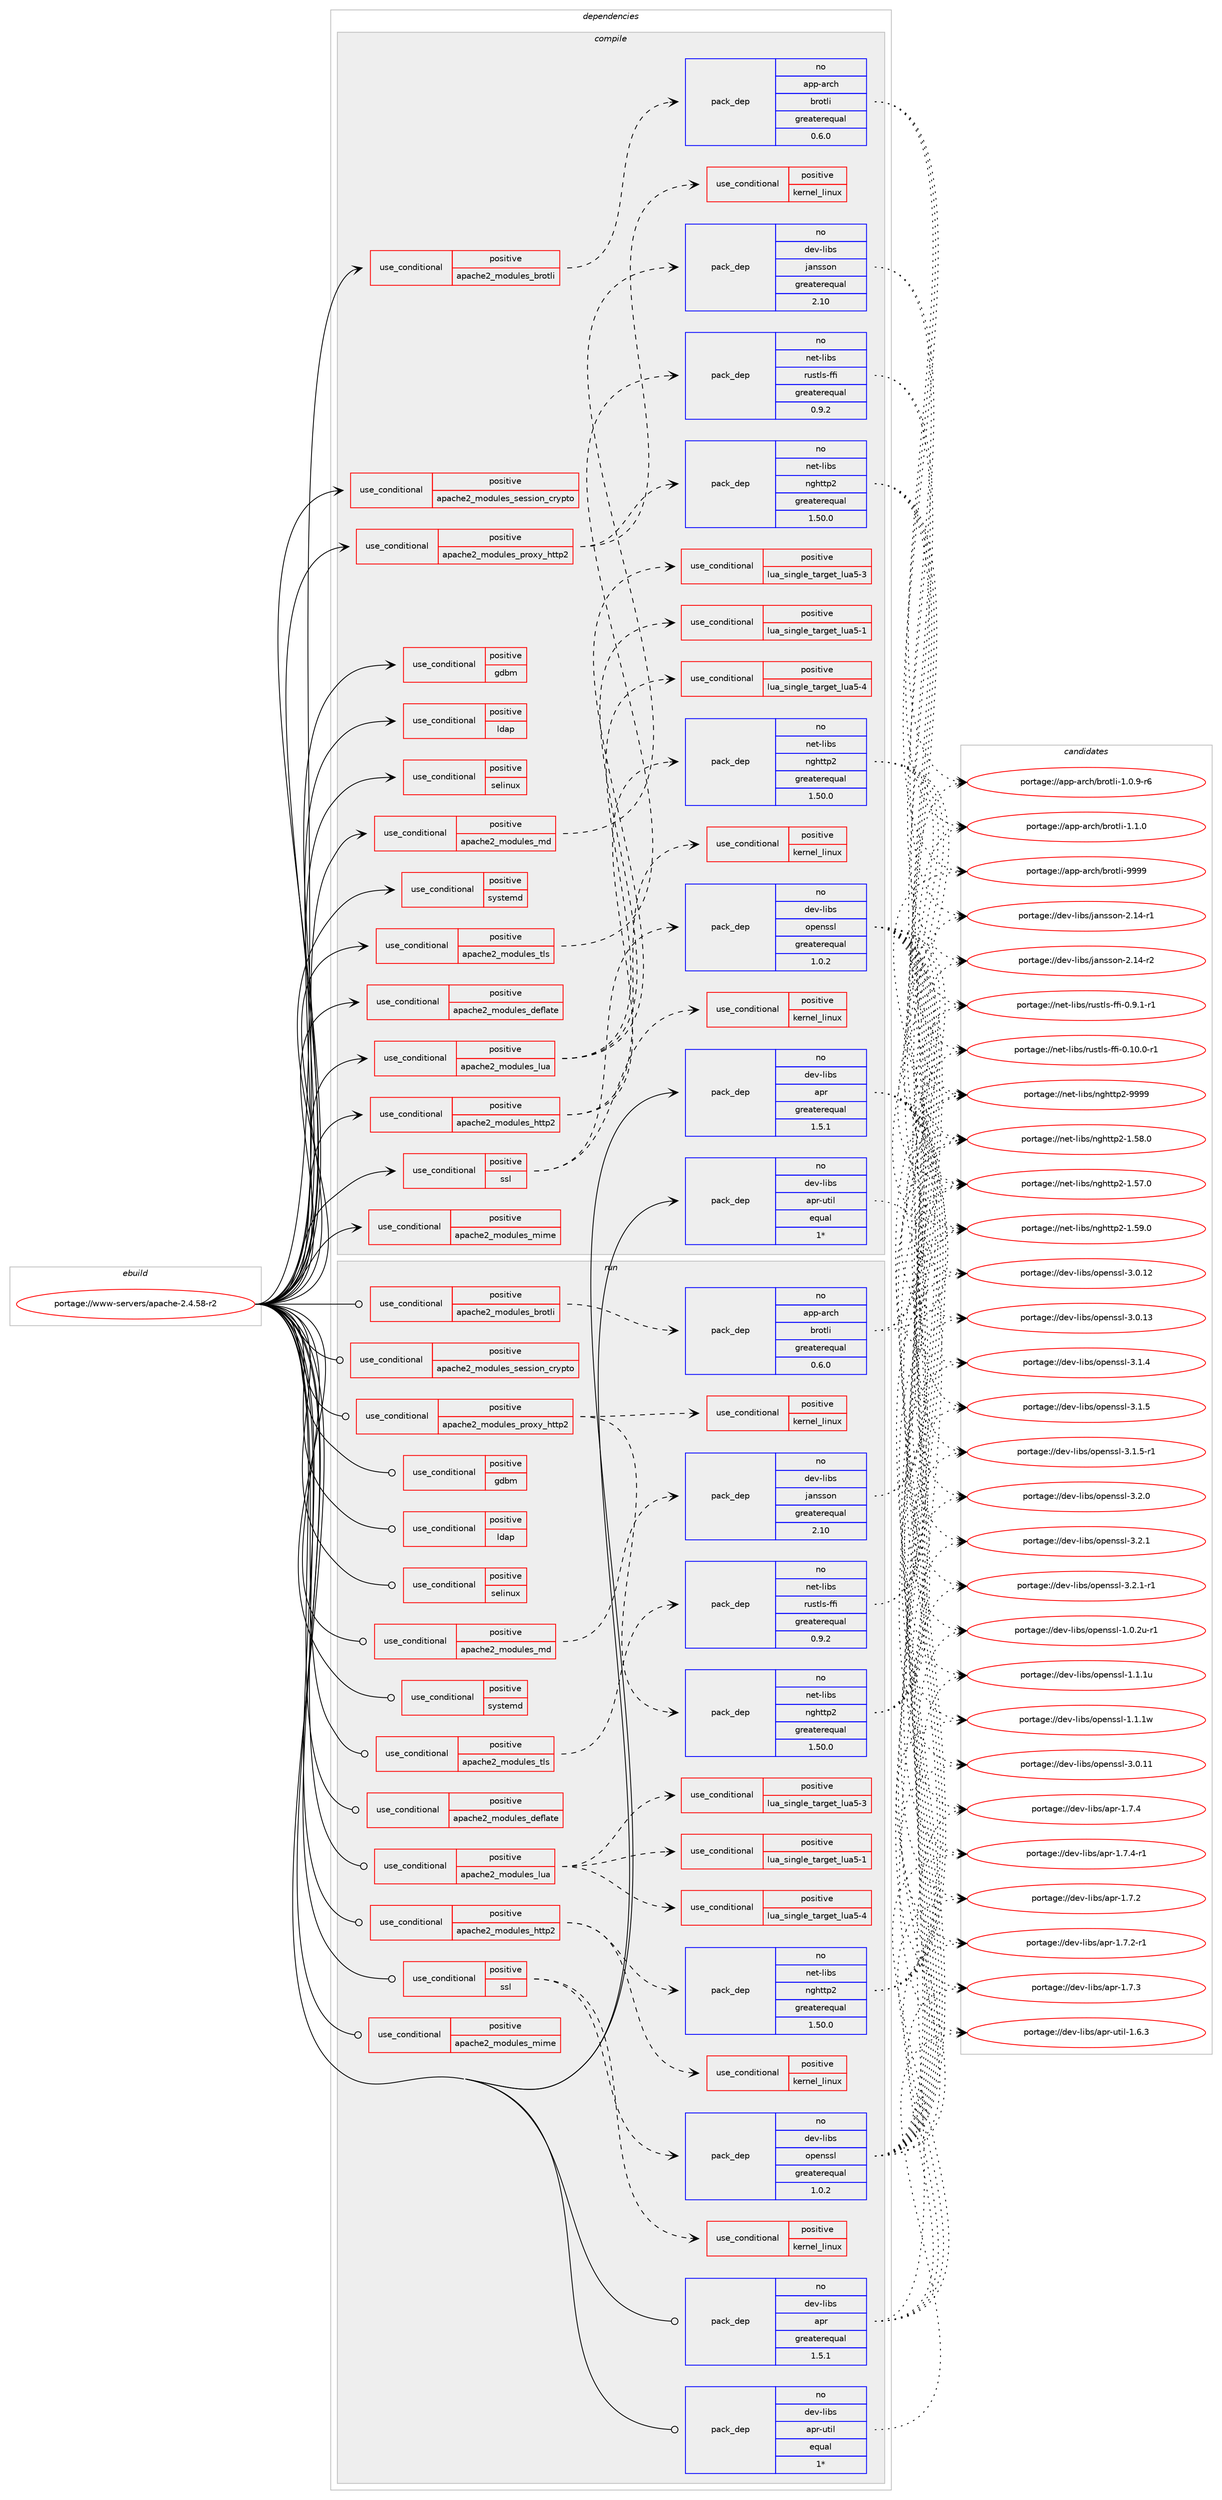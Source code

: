 digraph prolog {

# *************
# Graph options
# *************

newrank=true;
concentrate=true;
compound=true;
graph [rankdir=LR,fontname=Helvetica,fontsize=10,ranksep=1.5];#, ranksep=2.5, nodesep=0.2];
edge  [arrowhead=vee];
node  [fontname=Helvetica,fontsize=10];

# **********
# The ebuild
# **********

subgraph cluster_leftcol {
color=gray;
rank=same;
label=<<i>ebuild</i>>;
id [label="portage://www-servers/apache-2.4.58-r2", color=red, width=4, href="../www-servers/apache-2.4.58-r2.svg"];
}

# ****************
# The dependencies
# ****************

subgraph cluster_midcol {
color=gray;
label=<<i>dependencies</i>>;
subgraph cluster_compile {
fillcolor="#eeeeee";
style=filled;
label=<<i>compile</i>>;
subgraph cond15887 {
dependency23903 [label=<<TABLE BORDER="0" CELLBORDER="1" CELLSPACING="0" CELLPADDING="4"><TR><TD ROWSPAN="3" CELLPADDING="10">use_conditional</TD></TR><TR><TD>positive</TD></TR><TR><TD>apache2_modules_brotli</TD></TR></TABLE>>, shape=none, color=red];
subgraph pack7726 {
dependency23904 [label=<<TABLE BORDER="0" CELLBORDER="1" CELLSPACING="0" CELLPADDING="4" WIDTH="220"><TR><TD ROWSPAN="6" CELLPADDING="30">pack_dep</TD></TR><TR><TD WIDTH="110">no</TD></TR><TR><TD>app-arch</TD></TR><TR><TD>brotli</TD></TR><TR><TD>greaterequal</TD></TR><TR><TD>0.6.0</TD></TR></TABLE>>, shape=none, color=blue];
}
dependency23903:e -> dependency23904:w [weight=20,style="dashed",arrowhead="vee"];
}
id:e -> dependency23903:w [weight=20,style="solid",arrowhead="vee"];
subgraph cond15888 {
dependency23905 [label=<<TABLE BORDER="0" CELLBORDER="1" CELLSPACING="0" CELLPADDING="4"><TR><TD ROWSPAN="3" CELLPADDING="10">use_conditional</TD></TR><TR><TD>positive</TD></TR><TR><TD>apache2_modules_deflate</TD></TR></TABLE>>, shape=none, color=red];
# *** BEGIN UNKNOWN DEPENDENCY TYPE (TODO) ***
# dependency23905 -> package_dependency(portage://www-servers/apache-2.4.58-r2,install,no,sys-libs,zlib,none,[,,],[],[])
# *** END UNKNOWN DEPENDENCY TYPE (TODO) ***

}
id:e -> dependency23905:w [weight=20,style="solid",arrowhead="vee"];
subgraph cond15889 {
dependency23906 [label=<<TABLE BORDER="0" CELLBORDER="1" CELLSPACING="0" CELLPADDING="4"><TR><TD ROWSPAN="3" CELLPADDING="10">use_conditional</TD></TR><TR><TD>positive</TD></TR><TR><TD>apache2_modules_http2</TD></TR></TABLE>>, shape=none, color=red];
subgraph pack7727 {
dependency23907 [label=<<TABLE BORDER="0" CELLBORDER="1" CELLSPACING="0" CELLPADDING="4" WIDTH="220"><TR><TD ROWSPAN="6" CELLPADDING="30">pack_dep</TD></TR><TR><TD WIDTH="110">no</TD></TR><TR><TD>net-libs</TD></TR><TR><TD>nghttp2</TD></TR><TR><TD>greaterequal</TD></TR><TR><TD>1.50.0</TD></TR></TABLE>>, shape=none, color=blue];
}
dependency23906:e -> dependency23907:w [weight=20,style="dashed",arrowhead="vee"];
subgraph cond15890 {
dependency23908 [label=<<TABLE BORDER="0" CELLBORDER="1" CELLSPACING="0" CELLPADDING="4"><TR><TD ROWSPAN="3" CELLPADDING="10">use_conditional</TD></TR><TR><TD>positive</TD></TR><TR><TD>kernel_linux</TD></TR></TABLE>>, shape=none, color=red];
# *** BEGIN UNKNOWN DEPENDENCY TYPE (TODO) ***
# dependency23908 -> package_dependency(portage://www-servers/apache-2.4.58-r2,install,no,sys-apps,util-linux,none,[,,],[],[])
# *** END UNKNOWN DEPENDENCY TYPE (TODO) ***

}
dependency23906:e -> dependency23908:w [weight=20,style="dashed",arrowhead="vee"];
}
id:e -> dependency23906:w [weight=20,style="solid",arrowhead="vee"];
subgraph cond15891 {
dependency23909 [label=<<TABLE BORDER="0" CELLBORDER="1" CELLSPACING="0" CELLPADDING="4"><TR><TD ROWSPAN="3" CELLPADDING="10">use_conditional</TD></TR><TR><TD>positive</TD></TR><TR><TD>apache2_modules_lua</TD></TR></TABLE>>, shape=none, color=red];
subgraph cond15892 {
dependency23910 [label=<<TABLE BORDER="0" CELLBORDER="1" CELLSPACING="0" CELLPADDING="4"><TR><TD ROWSPAN="3" CELLPADDING="10">use_conditional</TD></TR><TR><TD>positive</TD></TR><TR><TD>lua_single_target_lua5-1</TD></TR></TABLE>>, shape=none, color=red];
# *** BEGIN UNKNOWN DEPENDENCY TYPE (TODO) ***
# dependency23910 -> package_dependency(portage://www-servers/apache-2.4.58-r2,install,no,dev-lang,lua,none,[,,],[slot(5.1)],[])
# *** END UNKNOWN DEPENDENCY TYPE (TODO) ***

}
dependency23909:e -> dependency23910:w [weight=20,style="dashed",arrowhead="vee"];
subgraph cond15893 {
dependency23911 [label=<<TABLE BORDER="0" CELLBORDER="1" CELLSPACING="0" CELLPADDING="4"><TR><TD ROWSPAN="3" CELLPADDING="10">use_conditional</TD></TR><TR><TD>positive</TD></TR><TR><TD>lua_single_target_lua5-3</TD></TR></TABLE>>, shape=none, color=red];
# *** BEGIN UNKNOWN DEPENDENCY TYPE (TODO) ***
# dependency23911 -> package_dependency(portage://www-servers/apache-2.4.58-r2,install,no,dev-lang,lua,none,[,,],[slot(5.3)],[])
# *** END UNKNOWN DEPENDENCY TYPE (TODO) ***

}
dependency23909:e -> dependency23911:w [weight=20,style="dashed",arrowhead="vee"];
subgraph cond15894 {
dependency23912 [label=<<TABLE BORDER="0" CELLBORDER="1" CELLSPACING="0" CELLPADDING="4"><TR><TD ROWSPAN="3" CELLPADDING="10">use_conditional</TD></TR><TR><TD>positive</TD></TR><TR><TD>lua_single_target_lua5-4</TD></TR></TABLE>>, shape=none, color=red];
# *** BEGIN UNKNOWN DEPENDENCY TYPE (TODO) ***
# dependency23912 -> package_dependency(portage://www-servers/apache-2.4.58-r2,install,no,dev-lang,lua,none,[,,],[slot(5.4)],[])
# *** END UNKNOWN DEPENDENCY TYPE (TODO) ***

}
dependency23909:e -> dependency23912:w [weight=20,style="dashed",arrowhead="vee"];
}
id:e -> dependency23909:w [weight=20,style="solid",arrowhead="vee"];
subgraph cond15895 {
dependency23913 [label=<<TABLE BORDER="0" CELLBORDER="1" CELLSPACING="0" CELLPADDING="4"><TR><TD ROWSPAN="3" CELLPADDING="10">use_conditional</TD></TR><TR><TD>positive</TD></TR><TR><TD>apache2_modules_md</TD></TR></TABLE>>, shape=none, color=red];
subgraph pack7728 {
dependency23914 [label=<<TABLE BORDER="0" CELLBORDER="1" CELLSPACING="0" CELLPADDING="4" WIDTH="220"><TR><TD ROWSPAN="6" CELLPADDING="30">pack_dep</TD></TR><TR><TD WIDTH="110">no</TD></TR><TR><TD>dev-libs</TD></TR><TR><TD>jansson</TD></TR><TR><TD>greaterequal</TD></TR><TR><TD>2.10</TD></TR></TABLE>>, shape=none, color=blue];
}
dependency23913:e -> dependency23914:w [weight=20,style="dashed",arrowhead="vee"];
}
id:e -> dependency23913:w [weight=20,style="solid",arrowhead="vee"];
subgraph cond15896 {
dependency23915 [label=<<TABLE BORDER="0" CELLBORDER="1" CELLSPACING="0" CELLPADDING="4"><TR><TD ROWSPAN="3" CELLPADDING="10">use_conditional</TD></TR><TR><TD>positive</TD></TR><TR><TD>apache2_modules_mime</TD></TR></TABLE>>, shape=none, color=red];
# *** BEGIN UNKNOWN DEPENDENCY TYPE (TODO) ***
# dependency23915 -> package_dependency(portage://www-servers/apache-2.4.58-r2,install,no,app-misc,mime-types,none,[,,],[],[])
# *** END UNKNOWN DEPENDENCY TYPE (TODO) ***

}
id:e -> dependency23915:w [weight=20,style="solid",arrowhead="vee"];
subgraph cond15897 {
dependency23916 [label=<<TABLE BORDER="0" CELLBORDER="1" CELLSPACING="0" CELLPADDING="4"><TR><TD ROWSPAN="3" CELLPADDING="10">use_conditional</TD></TR><TR><TD>positive</TD></TR><TR><TD>apache2_modules_proxy_http2</TD></TR></TABLE>>, shape=none, color=red];
subgraph pack7729 {
dependency23917 [label=<<TABLE BORDER="0" CELLBORDER="1" CELLSPACING="0" CELLPADDING="4" WIDTH="220"><TR><TD ROWSPAN="6" CELLPADDING="30">pack_dep</TD></TR><TR><TD WIDTH="110">no</TD></TR><TR><TD>net-libs</TD></TR><TR><TD>nghttp2</TD></TR><TR><TD>greaterequal</TD></TR><TR><TD>1.50.0</TD></TR></TABLE>>, shape=none, color=blue];
}
dependency23916:e -> dependency23917:w [weight=20,style="dashed",arrowhead="vee"];
subgraph cond15898 {
dependency23918 [label=<<TABLE BORDER="0" CELLBORDER="1" CELLSPACING="0" CELLPADDING="4"><TR><TD ROWSPAN="3" CELLPADDING="10">use_conditional</TD></TR><TR><TD>positive</TD></TR><TR><TD>kernel_linux</TD></TR></TABLE>>, shape=none, color=red];
# *** BEGIN UNKNOWN DEPENDENCY TYPE (TODO) ***
# dependency23918 -> package_dependency(portage://www-servers/apache-2.4.58-r2,install,no,sys-apps,util-linux,none,[,,],[],[])
# *** END UNKNOWN DEPENDENCY TYPE (TODO) ***

}
dependency23916:e -> dependency23918:w [weight=20,style="dashed",arrowhead="vee"];
}
id:e -> dependency23916:w [weight=20,style="solid",arrowhead="vee"];
subgraph cond15899 {
dependency23919 [label=<<TABLE BORDER="0" CELLBORDER="1" CELLSPACING="0" CELLPADDING="4"><TR><TD ROWSPAN="3" CELLPADDING="10">use_conditional</TD></TR><TR><TD>positive</TD></TR><TR><TD>apache2_modules_session_crypto</TD></TR></TABLE>>, shape=none, color=red];
# *** BEGIN UNKNOWN DEPENDENCY TYPE (TODO) ***
# dependency23919 -> package_dependency(portage://www-servers/apache-2.4.58-r2,install,no,dev-libs,apr-util,none,[,,],[],[use(enable(openssl),none)])
# *** END UNKNOWN DEPENDENCY TYPE (TODO) ***

}
id:e -> dependency23919:w [weight=20,style="solid",arrowhead="vee"];
subgraph cond15900 {
dependency23920 [label=<<TABLE BORDER="0" CELLBORDER="1" CELLSPACING="0" CELLPADDING="4"><TR><TD ROWSPAN="3" CELLPADDING="10">use_conditional</TD></TR><TR><TD>positive</TD></TR><TR><TD>apache2_modules_tls</TD></TR></TABLE>>, shape=none, color=red];
subgraph pack7730 {
dependency23921 [label=<<TABLE BORDER="0" CELLBORDER="1" CELLSPACING="0" CELLPADDING="4" WIDTH="220"><TR><TD ROWSPAN="6" CELLPADDING="30">pack_dep</TD></TR><TR><TD WIDTH="110">no</TD></TR><TR><TD>net-libs</TD></TR><TR><TD>rustls-ffi</TD></TR><TR><TD>greaterequal</TD></TR><TR><TD>0.9.2</TD></TR></TABLE>>, shape=none, color=blue];
}
dependency23920:e -> dependency23921:w [weight=20,style="dashed",arrowhead="vee"];
}
id:e -> dependency23920:w [weight=20,style="solid",arrowhead="vee"];
subgraph cond15901 {
dependency23922 [label=<<TABLE BORDER="0" CELLBORDER="1" CELLSPACING="0" CELLPADDING="4"><TR><TD ROWSPAN="3" CELLPADDING="10">use_conditional</TD></TR><TR><TD>positive</TD></TR><TR><TD>gdbm</TD></TR></TABLE>>, shape=none, color=red];
# *** BEGIN UNKNOWN DEPENDENCY TYPE (TODO) ***
# dependency23922 -> package_dependency(portage://www-servers/apache-2.4.58-r2,install,no,sys-libs,gdbm,none,[,,],any_same_slot,[])
# *** END UNKNOWN DEPENDENCY TYPE (TODO) ***

}
id:e -> dependency23922:w [weight=20,style="solid",arrowhead="vee"];
subgraph cond15902 {
dependency23923 [label=<<TABLE BORDER="0" CELLBORDER="1" CELLSPACING="0" CELLPADDING="4"><TR><TD ROWSPAN="3" CELLPADDING="10">use_conditional</TD></TR><TR><TD>positive</TD></TR><TR><TD>ldap</TD></TR></TABLE>>, shape=none, color=red];
# *** BEGIN UNKNOWN DEPENDENCY TYPE (TODO) ***
# dependency23923 -> package_dependency(portage://www-servers/apache-2.4.58-r2,install,no,net-nds,openldap,none,[,,],any_same_slot,[])
# *** END UNKNOWN DEPENDENCY TYPE (TODO) ***

}
id:e -> dependency23923:w [weight=20,style="solid",arrowhead="vee"];
subgraph cond15903 {
dependency23924 [label=<<TABLE BORDER="0" CELLBORDER="1" CELLSPACING="0" CELLPADDING="4"><TR><TD ROWSPAN="3" CELLPADDING="10">use_conditional</TD></TR><TR><TD>positive</TD></TR><TR><TD>selinux</TD></TR></TABLE>>, shape=none, color=red];
# *** BEGIN UNKNOWN DEPENDENCY TYPE (TODO) ***
# dependency23924 -> package_dependency(portage://www-servers/apache-2.4.58-r2,install,no,sec-policy,selinux-apache,none,[,,],[],[])
# *** END UNKNOWN DEPENDENCY TYPE (TODO) ***

}
id:e -> dependency23924:w [weight=20,style="solid",arrowhead="vee"];
subgraph cond15904 {
dependency23925 [label=<<TABLE BORDER="0" CELLBORDER="1" CELLSPACING="0" CELLPADDING="4"><TR><TD ROWSPAN="3" CELLPADDING="10">use_conditional</TD></TR><TR><TD>positive</TD></TR><TR><TD>ssl</TD></TR></TABLE>>, shape=none, color=red];
subgraph pack7731 {
dependency23926 [label=<<TABLE BORDER="0" CELLBORDER="1" CELLSPACING="0" CELLPADDING="4" WIDTH="220"><TR><TD ROWSPAN="6" CELLPADDING="30">pack_dep</TD></TR><TR><TD WIDTH="110">no</TD></TR><TR><TD>dev-libs</TD></TR><TR><TD>openssl</TD></TR><TR><TD>greaterequal</TD></TR><TR><TD>1.0.2</TD></TR></TABLE>>, shape=none, color=blue];
}
dependency23925:e -> dependency23926:w [weight=20,style="dashed",arrowhead="vee"];
subgraph cond15905 {
dependency23927 [label=<<TABLE BORDER="0" CELLBORDER="1" CELLSPACING="0" CELLPADDING="4"><TR><TD ROWSPAN="3" CELLPADDING="10">use_conditional</TD></TR><TR><TD>positive</TD></TR><TR><TD>kernel_linux</TD></TR></TABLE>>, shape=none, color=red];
# *** BEGIN UNKNOWN DEPENDENCY TYPE (TODO) ***
# dependency23927 -> package_dependency(portage://www-servers/apache-2.4.58-r2,install,no,sys-apps,util-linux,none,[,,],[],[])
# *** END UNKNOWN DEPENDENCY TYPE (TODO) ***

}
dependency23925:e -> dependency23927:w [weight=20,style="dashed",arrowhead="vee"];
}
id:e -> dependency23925:w [weight=20,style="solid",arrowhead="vee"];
subgraph cond15906 {
dependency23928 [label=<<TABLE BORDER="0" CELLBORDER="1" CELLSPACING="0" CELLPADDING="4"><TR><TD ROWSPAN="3" CELLPADDING="10">use_conditional</TD></TR><TR><TD>positive</TD></TR><TR><TD>systemd</TD></TR></TABLE>>, shape=none, color=red];
# *** BEGIN UNKNOWN DEPENDENCY TYPE (TODO) ***
# dependency23928 -> package_dependency(portage://www-servers/apache-2.4.58-r2,install,no,sys-apps,systemd,none,[,,],[],[])
# *** END UNKNOWN DEPENDENCY TYPE (TODO) ***

}
id:e -> dependency23928:w [weight=20,style="solid",arrowhead="vee"];
# *** BEGIN UNKNOWN DEPENDENCY TYPE (TODO) ***
# id -> package_dependency(portage://www-servers/apache-2.4.58-r2,install,no,acct-group,apache,none,[,,],[],[])
# *** END UNKNOWN DEPENDENCY TYPE (TODO) ***

# *** BEGIN UNKNOWN DEPENDENCY TYPE (TODO) ***
# id -> package_dependency(portage://www-servers/apache-2.4.58-r2,install,no,acct-user,apache,none,[,,],[],[])
# *** END UNKNOWN DEPENDENCY TYPE (TODO) ***

# *** BEGIN UNKNOWN DEPENDENCY TYPE (TODO) ***
# id -> package_dependency(portage://www-servers/apache-2.4.58-r2,install,no,dev-lang,perl,none,[,,],[],[])
# *** END UNKNOWN DEPENDENCY TYPE (TODO) ***

subgraph pack7732 {
dependency23929 [label=<<TABLE BORDER="0" CELLBORDER="1" CELLSPACING="0" CELLPADDING="4" WIDTH="220"><TR><TD ROWSPAN="6" CELLPADDING="30">pack_dep</TD></TR><TR><TD WIDTH="110">no</TD></TR><TR><TD>dev-libs</TD></TR><TR><TD>apr</TD></TR><TR><TD>greaterequal</TD></TR><TR><TD>1.5.1</TD></TR></TABLE>>, shape=none, color=blue];
}
id:e -> dependency23929:w [weight=20,style="solid",arrowhead="vee"];
subgraph pack7733 {
dependency23930 [label=<<TABLE BORDER="0" CELLBORDER="1" CELLSPACING="0" CELLPADDING="4" WIDTH="220"><TR><TD ROWSPAN="6" CELLPADDING="30">pack_dep</TD></TR><TR><TD WIDTH="110">no</TD></TR><TR><TD>dev-libs</TD></TR><TR><TD>apr-util</TD></TR><TR><TD>equal</TD></TR><TR><TD>1*</TD></TR></TABLE>>, shape=none, color=blue];
}
id:e -> dependency23930:w [weight=20,style="solid",arrowhead="vee"];
# *** BEGIN UNKNOWN DEPENDENCY TYPE (TODO) ***
# id -> package_dependency(portage://www-servers/apache-2.4.58-r2,install,no,dev-libs,libpcre2,none,[,,],[],[])
# *** END UNKNOWN DEPENDENCY TYPE (TODO) ***

# *** BEGIN UNKNOWN DEPENDENCY TYPE (TODO) ***
# id -> package_dependency(portage://www-servers/apache-2.4.58-r2,install,no,virtual,libcrypt,none,[,,],any_same_slot,[])
# *** END UNKNOWN DEPENDENCY TYPE (TODO) ***

}
subgraph cluster_compileandrun {
fillcolor="#eeeeee";
style=filled;
label=<<i>compile and run</i>>;
}
subgraph cluster_run {
fillcolor="#eeeeee";
style=filled;
label=<<i>run</i>>;
subgraph cond15907 {
dependency23931 [label=<<TABLE BORDER="0" CELLBORDER="1" CELLSPACING="0" CELLPADDING="4"><TR><TD ROWSPAN="3" CELLPADDING="10">use_conditional</TD></TR><TR><TD>positive</TD></TR><TR><TD>apache2_modules_brotli</TD></TR></TABLE>>, shape=none, color=red];
subgraph pack7734 {
dependency23932 [label=<<TABLE BORDER="0" CELLBORDER="1" CELLSPACING="0" CELLPADDING="4" WIDTH="220"><TR><TD ROWSPAN="6" CELLPADDING="30">pack_dep</TD></TR><TR><TD WIDTH="110">no</TD></TR><TR><TD>app-arch</TD></TR><TR><TD>brotli</TD></TR><TR><TD>greaterequal</TD></TR><TR><TD>0.6.0</TD></TR></TABLE>>, shape=none, color=blue];
}
dependency23931:e -> dependency23932:w [weight=20,style="dashed",arrowhead="vee"];
}
id:e -> dependency23931:w [weight=20,style="solid",arrowhead="odot"];
subgraph cond15908 {
dependency23933 [label=<<TABLE BORDER="0" CELLBORDER="1" CELLSPACING="0" CELLPADDING="4"><TR><TD ROWSPAN="3" CELLPADDING="10">use_conditional</TD></TR><TR><TD>positive</TD></TR><TR><TD>apache2_modules_deflate</TD></TR></TABLE>>, shape=none, color=red];
# *** BEGIN UNKNOWN DEPENDENCY TYPE (TODO) ***
# dependency23933 -> package_dependency(portage://www-servers/apache-2.4.58-r2,run,no,sys-libs,zlib,none,[,,],[],[])
# *** END UNKNOWN DEPENDENCY TYPE (TODO) ***

}
id:e -> dependency23933:w [weight=20,style="solid",arrowhead="odot"];
subgraph cond15909 {
dependency23934 [label=<<TABLE BORDER="0" CELLBORDER="1" CELLSPACING="0" CELLPADDING="4"><TR><TD ROWSPAN="3" CELLPADDING="10">use_conditional</TD></TR><TR><TD>positive</TD></TR><TR><TD>apache2_modules_http2</TD></TR></TABLE>>, shape=none, color=red];
subgraph pack7735 {
dependency23935 [label=<<TABLE BORDER="0" CELLBORDER="1" CELLSPACING="0" CELLPADDING="4" WIDTH="220"><TR><TD ROWSPAN="6" CELLPADDING="30">pack_dep</TD></TR><TR><TD WIDTH="110">no</TD></TR><TR><TD>net-libs</TD></TR><TR><TD>nghttp2</TD></TR><TR><TD>greaterequal</TD></TR><TR><TD>1.50.0</TD></TR></TABLE>>, shape=none, color=blue];
}
dependency23934:e -> dependency23935:w [weight=20,style="dashed",arrowhead="vee"];
subgraph cond15910 {
dependency23936 [label=<<TABLE BORDER="0" CELLBORDER="1" CELLSPACING="0" CELLPADDING="4"><TR><TD ROWSPAN="3" CELLPADDING="10">use_conditional</TD></TR><TR><TD>positive</TD></TR><TR><TD>kernel_linux</TD></TR></TABLE>>, shape=none, color=red];
# *** BEGIN UNKNOWN DEPENDENCY TYPE (TODO) ***
# dependency23936 -> package_dependency(portage://www-servers/apache-2.4.58-r2,run,no,sys-apps,util-linux,none,[,,],[],[])
# *** END UNKNOWN DEPENDENCY TYPE (TODO) ***

}
dependency23934:e -> dependency23936:w [weight=20,style="dashed",arrowhead="vee"];
}
id:e -> dependency23934:w [weight=20,style="solid",arrowhead="odot"];
subgraph cond15911 {
dependency23937 [label=<<TABLE BORDER="0" CELLBORDER="1" CELLSPACING="0" CELLPADDING="4"><TR><TD ROWSPAN="3" CELLPADDING="10">use_conditional</TD></TR><TR><TD>positive</TD></TR><TR><TD>apache2_modules_lua</TD></TR></TABLE>>, shape=none, color=red];
subgraph cond15912 {
dependency23938 [label=<<TABLE BORDER="0" CELLBORDER="1" CELLSPACING="0" CELLPADDING="4"><TR><TD ROWSPAN="3" CELLPADDING="10">use_conditional</TD></TR><TR><TD>positive</TD></TR><TR><TD>lua_single_target_lua5-1</TD></TR></TABLE>>, shape=none, color=red];
# *** BEGIN UNKNOWN DEPENDENCY TYPE (TODO) ***
# dependency23938 -> package_dependency(portage://www-servers/apache-2.4.58-r2,run,no,dev-lang,lua,none,[,,],[slot(5.1)],[])
# *** END UNKNOWN DEPENDENCY TYPE (TODO) ***

}
dependency23937:e -> dependency23938:w [weight=20,style="dashed",arrowhead="vee"];
subgraph cond15913 {
dependency23939 [label=<<TABLE BORDER="0" CELLBORDER="1" CELLSPACING="0" CELLPADDING="4"><TR><TD ROWSPAN="3" CELLPADDING="10">use_conditional</TD></TR><TR><TD>positive</TD></TR><TR><TD>lua_single_target_lua5-3</TD></TR></TABLE>>, shape=none, color=red];
# *** BEGIN UNKNOWN DEPENDENCY TYPE (TODO) ***
# dependency23939 -> package_dependency(portage://www-servers/apache-2.4.58-r2,run,no,dev-lang,lua,none,[,,],[slot(5.3)],[])
# *** END UNKNOWN DEPENDENCY TYPE (TODO) ***

}
dependency23937:e -> dependency23939:w [weight=20,style="dashed",arrowhead="vee"];
subgraph cond15914 {
dependency23940 [label=<<TABLE BORDER="0" CELLBORDER="1" CELLSPACING="0" CELLPADDING="4"><TR><TD ROWSPAN="3" CELLPADDING="10">use_conditional</TD></TR><TR><TD>positive</TD></TR><TR><TD>lua_single_target_lua5-4</TD></TR></TABLE>>, shape=none, color=red];
# *** BEGIN UNKNOWN DEPENDENCY TYPE (TODO) ***
# dependency23940 -> package_dependency(portage://www-servers/apache-2.4.58-r2,run,no,dev-lang,lua,none,[,,],[slot(5.4)],[])
# *** END UNKNOWN DEPENDENCY TYPE (TODO) ***

}
dependency23937:e -> dependency23940:w [weight=20,style="dashed",arrowhead="vee"];
}
id:e -> dependency23937:w [weight=20,style="solid",arrowhead="odot"];
subgraph cond15915 {
dependency23941 [label=<<TABLE BORDER="0" CELLBORDER="1" CELLSPACING="0" CELLPADDING="4"><TR><TD ROWSPAN="3" CELLPADDING="10">use_conditional</TD></TR><TR><TD>positive</TD></TR><TR><TD>apache2_modules_md</TD></TR></TABLE>>, shape=none, color=red];
subgraph pack7736 {
dependency23942 [label=<<TABLE BORDER="0" CELLBORDER="1" CELLSPACING="0" CELLPADDING="4" WIDTH="220"><TR><TD ROWSPAN="6" CELLPADDING="30">pack_dep</TD></TR><TR><TD WIDTH="110">no</TD></TR><TR><TD>dev-libs</TD></TR><TR><TD>jansson</TD></TR><TR><TD>greaterequal</TD></TR><TR><TD>2.10</TD></TR></TABLE>>, shape=none, color=blue];
}
dependency23941:e -> dependency23942:w [weight=20,style="dashed",arrowhead="vee"];
}
id:e -> dependency23941:w [weight=20,style="solid",arrowhead="odot"];
subgraph cond15916 {
dependency23943 [label=<<TABLE BORDER="0" CELLBORDER="1" CELLSPACING="0" CELLPADDING="4"><TR><TD ROWSPAN="3" CELLPADDING="10">use_conditional</TD></TR><TR><TD>positive</TD></TR><TR><TD>apache2_modules_mime</TD></TR></TABLE>>, shape=none, color=red];
# *** BEGIN UNKNOWN DEPENDENCY TYPE (TODO) ***
# dependency23943 -> package_dependency(portage://www-servers/apache-2.4.58-r2,run,no,app-misc,mime-types,none,[,,],[],[])
# *** END UNKNOWN DEPENDENCY TYPE (TODO) ***

}
id:e -> dependency23943:w [weight=20,style="solid",arrowhead="odot"];
subgraph cond15917 {
dependency23944 [label=<<TABLE BORDER="0" CELLBORDER="1" CELLSPACING="0" CELLPADDING="4"><TR><TD ROWSPAN="3" CELLPADDING="10">use_conditional</TD></TR><TR><TD>positive</TD></TR><TR><TD>apache2_modules_proxy_http2</TD></TR></TABLE>>, shape=none, color=red];
subgraph pack7737 {
dependency23945 [label=<<TABLE BORDER="0" CELLBORDER="1" CELLSPACING="0" CELLPADDING="4" WIDTH="220"><TR><TD ROWSPAN="6" CELLPADDING="30">pack_dep</TD></TR><TR><TD WIDTH="110">no</TD></TR><TR><TD>net-libs</TD></TR><TR><TD>nghttp2</TD></TR><TR><TD>greaterequal</TD></TR><TR><TD>1.50.0</TD></TR></TABLE>>, shape=none, color=blue];
}
dependency23944:e -> dependency23945:w [weight=20,style="dashed",arrowhead="vee"];
subgraph cond15918 {
dependency23946 [label=<<TABLE BORDER="0" CELLBORDER="1" CELLSPACING="0" CELLPADDING="4"><TR><TD ROWSPAN="3" CELLPADDING="10">use_conditional</TD></TR><TR><TD>positive</TD></TR><TR><TD>kernel_linux</TD></TR></TABLE>>, shape=none, color=red];
# *** BEGIN UNKNOWN DEPENDENCY TYPE (TODO) ***
# dependency23946 -> package_dependency(portage://www-servers/apache-2.4.58-r2,run,no,sys-apps,util-linux,none,[,,],[],[])
# *** END UNKNOWN DEPENDENCY TYPE (TODO) ***

}
dependency23944:e -> dependency23946:w [weight=20,style="dashed",arrowhead="vee"];
}
id:e -> dependency23944:w [weight=20,style="solid",arrowhead="odot"];
subgraph cond15919 {
dependency23947 [label=<<TABLE BORDER="0" CELLBORDER="1" CELLSPACING="0" CELLPADDING="4"><TR><TD ROWSPAN="3" CELLPADDING="10">use_conditional</TD></TR><TR><TD>positive</TD></TR><TR><TD>apache2_modules_session_crypto</TD></TR></TABLE>>, shape=none, color=red];
# *** BEGIN UNKNOWN DEPENDENCY TYPE (TODO) ***
# dependency23947 -> package_dependency(portage://www-servers/apache-2.4.58-r2,run,no,dev-libs,apr-util,none,[,,],[],[use(enable(openssl),none)])
# *** END UNKNOWN DEPENDENCY TYPE (TODO) ***

}
id:e -> dependency23947:w [weight=20,style="solid",arrowhead="odot"];
subgraph cond15920 {
dependency23948 [label=<<TABLE BORDER="0" CELLBORDER="1" CELLSPACING="0" CELLPADDING="4"><TR><TD ROWSPAN="3" CELLPADDING="10">use_conditional</TD></TR><TR><TD>positive</TD></TR><TR><TD>apache2_modules_tls</TD></TR></TABLE>>, shape=none, color=red];
subgraph pack7738 {
dependency23949 [label=<<TABLE BORDER="0" CELLBORDER="1" CELLSPACING="0" CELLPADDING="4" WIDTH="220"><TR><TD ROWSPAN="6" CELLPADDING="30">pack_dep</TD></TR><TR><TD WIDTH="110">no</TD></TR><TR><TD>net-libs</TD></TR><TR><TD>rustls-ffi</TD></TR><TR><TD>greaterequal</TD></TR><TR><TD>0.9.2</TD></TR></TABLE>>, shape=none, color=blue];
}
dependency23948:e -> dependency23949:w [weight=20,style="dashed",arrowhead="vee"];
}
id:e -> dependency23948:w [weight=20,style="solid",arrowhead="odot"];
subgraph cond15921 {
dependency23950 [label=<<TABLE BORDER="0" CELLBORDER="1" CELLSPACING="0" CELLPADDING="4"><TR><TD ROWSPAN="3" CELLPADDING="10">use_conditional</TD></TR><TR><TD>positive</TD></TR><TR><TD>gdbm</TD></TR></TABLE>>, shape=none, color=red];
# *** BEGIN UNKNOWN DEPENDENCY TYPE (TODO) ***
# dependency23950 -> package_dependency(portage://www-servers/apache-2.4.58-r2,run,no,sys-libs,gdbm,none,[,,],any_same_slot,[])
# *** END UNKNOWN DEPENDENCY TYPE (TODO) ***

}
id:e -> dependency23950:w [weight=20,style="solid",arrowhead="odot"];
subgraph cond15922 {
dependency23951 [label=<<TABLE BORDER="0" CELLBORDER="1" CELLSPACING="0" CELLPADDING="4"><TR><TD ROWSPAN="3" CELLPADDING="10">use_conditional</TD></TR><TR><TD>positive</TD></TR><TR><TD>ldap</TD></TR></TABLE>>, shape=none, color=red];
# *** BEGIN UNKNOWN DEPENDENCY TYPE (TODO) ***
# dependency23951 -> package_dependency(portage://www-servers/apache-2.4.58-r2,run,no,net-nds,openldap,none,[,,],any_same_slot,[])
# *** END UNKNOWN DEPENDENCY TYPE (TODO) ***

}
id:e -> dependency23951:w [weight=20,style="solid",arrowhead="odot"];
subgraph cond15923 {
dependency23952 [label=<<TABLE BORDER="0" CELLBORDER="1" CELLSPACING="0" CELLPADDING="4"><TR><TD ROWSPAN="3" CELLPADDING="10">use_conditional</TD></TR><TR><TD>positive</TD></TR><TR><TD>selinux</TD></TR></TABLE>>, shape=none, color=red];
# *** BEGIN UNKNOWN DEPENDENCY TYPE (TODO) ***
# dependency23952 -> package_dependency(portage://www-servers/apache-2.4.58-r2,run,no,sec-policy,selinux-apache,none,[,,],[],[])
# *** END UNKNOWN DEPENDENCY TYPE (TODO) ***

}
id:e -> dependency23952:w [weight=20,style="solid",arrowhead="odot"];
subgraph cond15924 {
dependency23953 [label=<<TABLE BORDER="0" CELLBORDER="1" CELLSPACING="0" CELLPADDING="4"><TR><TD ROWSPAN="3" CELLPADDING="10">use_conditional</TD></TR><TR><TD>positive</TD></TR><TR><TD>ssl</TD></TR></TABLE>>, shape=none, color=red];
subgraph pack7739 {
dependency23954 [label=<<TABLE BORDER="0" CELLBORDER="1" CELLSPACING="0" CELLPADDING="4" WIDTH="220"><TR><TD ROWSPAN="6" CELLPADDING="30">pack_dep</TD></TR><TR><TD WIDTH="110">no</TD></TR><TR><TD>dev-libs</TD></TR><TR><TD>openssl</TD></TR><TR><TD>greaterequal</TD></TR><TR><TD>1.0.2</TD></TR></TABLE>>, shape=none, color=blue];
}
dependency23953:e -> dependency23954:w [weight=20,style="dashed",arrowhead="vee"];
subgraph cond15925 {
dependency23955 [label=<<TABLE BORDER="0" CELLBORDER="1" CELLSPACING="0" CELLPADDING="4"><TR><TD ROWSPAN="3" CELLPADDING="10">use_conditional</TD></TR><TR><TD>positive</TD></TR><TR><TD>kernel_linux</TD></TR></TABLE>>, shape=none, color=red];
# *** BEGIN UNKNOWN DEPENDENCY TYPE (TODO) ***
# dependency23955 -> package_dependency(portage://www-servers/apache-2.4.58-r2,run,no,sys-apps,util-linux,none,[,,],[],[])
# *** END UNKNOWN DEPENDENCY TYPE (TODO) ***

}
dependency23953:e -> dependency23955:w [weight=20,style="dashed",arrowhead="vee"];
}
id:e -> dependency23953:w [weight=20,style="solid",arrowhead="odot"];
subgraph cond15926 {
dependency23956 [label=<<TABLE BORDER="0" CELLBORDER="1" CELLSPACING="0" CELLPADDING="4"><TR><TD ROWSPAN="3" CELLPADDING="10">use_conditional</TD></TR><TR><TD>positive</TD></TR><TR><TD>systemd</TD></TR></TABLE>>, shape=none, color=red];
# *** BEGIN UNKNOWN DEPENDENCY TYPE (TODO) ***
# dependency23956 -> package_dependency(portage://www-servers/apache-2.4.58-r2,run,no,sys-apps,systemd,none,[,,],[],[])
# *** END UNKNOWN DEPENDENCY TYPE (TODO) ***

}
id:e -> dependency23956:w [weight=20,style="solid",arrowhead="odot"];
# *** BEGIN UNKNOWN DEPENDENCY TYPE (TODO) ***
# id -> package_dependency(portage://www-servers/apache-2.4.58-r2,run,no,acct-group,apache,none,[,,],[],[])
# *** END UNKNOWN DEPENDENCY TYPE (TODO) ***

# *** BEGIN UNKNOWN DEPENDENCY TYPE (TODO) ***
# id -> package_dependency(portage://www-servers/apache-2.4.58-r2,run,no,acct-user,apache,none,[,,],[],[])
# *** END UNKNOWN DEPENDENCY TYPE (TODO) ***

# *** BEGIN UNKNOWN DEPENDENCY TYPE (TODO) ***
# id -> package_dependency(portage://www-servers/apache-2.4.58-r2,run,no,dev-lang,perl,none,[,,],[],[])
# *** END UNKNOWN DEPENDENCY TYPE (TODO) ***

subgraph pack7740 {
dependency23957 [label=<<TABLE BORDER="0" CELLBORDER="1" CELLSPACING="0" CELLPADDING="4" WIDTH="220"><TR><TD ROWSPAN="6" CELLPADDING="30">pack_dep</TD></TR><TR><TD WIDTH="110">no</TD></TR><TR><TD>dev-libs</TD></TR><TR><TD>apr</TD></TR><TR><TD>greaterequal</TD></TR><TR><TD>1.5.1</TD></TR></TABLE>>, shape=none, color=blue];
}
id:e -> dependency23957:w [weight=20,style="solid",arrowhead="odot"];
subgraph pack7741 {
dependency23958 [label=<<TABLE BORDER="0" CELLBORDER="1" CELLSPACING="0" CELLPADDING="4" WIDTH="220"><TR><TD ROWSPAN="6" CELLPADDING="30">pack_dep</TD></TR><TR><TD WIDTH="110">no</TD></TR><TR><TD>dev-libs</TD></TR><TR><TD>apr-util</TD></TR><TR><TD>equal</TD></TR><TR><TD>1*</TD></TR></TABLE>>, shape=none, color=blue];
}
id:e -> dependency23958:w [weight=20,style="solid",arrowhead="odot"];
# *** BEGIN UNKNOWN DEPENDENCY TYPE (TODO) ***
# id -> package_dependency(portage://www-servers/apache-2.4.58-r2,run,no,dev-libs,libpcre2,none,[,,],[],[])
# *** END UNKNOWN DEPENDENCY TYPE (TODO) ***

# *** BEGIN UNKNOWN DEPENDENCY TYPE (TODO) ***
# id -> package_dependency(portage://www-servers/apache-2.4.58-r2,run,no,virtual,libcrypt,none,[,,],any_same_slot,[])
# *** END UNKNOWN DEPENDENCY TYPE (TODO) ***

# *** BEGIN UNKNOWN DEPENDENCY TYPE (TODO) ***
# id -> package_dependency(portage://www-servers/apache-2.4.58-r2,run,no,virtual,tmpfiles,none,[,,],[],[])
# *** END UNKNOWN DEPENDENCY TYPE (TODO) ***

}
}

# **************
# The candidates
# **************

subgraph cluster_choices {
rank=same;
color=gray;
label=<<i>candidates</i>>;

subgraph choice7726 {
color=black;
nodesep=1;
choice9711211245971149910447981141111161081054549464846574511454 [label="portage://app-arch/brotli-1.0.9-r6", color=red, width=4,href="../app-arch/brotli-1.0.9-r6.svg"];
choice971121124597114991044798114111116108105454946494648 [label="portage://app-arch/brotli-1.1.0", color=red, width=4,href="../app-arch/brotli-1.1.0.svg"];
choice9711211245971149910447981141111161081054557575757 [label="portage://app-arch/brotli-9999", color=red, width=4,href="../app-arch/brotli-9999.svg"];
dependency23904:e -> choice9711211245971149910447981141111161081054549464846574511454:w [style=dotted,weight="100"];
dependency23904:e -> choice971121124597114991044798114111116108105454946494648:w [style=dotted,weight="100"];
dependency23904:e -> choice9711211245971149910447981141111161081054557575757:w [style=dotted,weight="100"];
}
subgraph choice7727 {
color=black;
nodesep=1;
choice1101011164510810598115471101031041161161125045494653554648 [label="portage://net-libs/nghttp2-1.57.0", color=red, width=4,href="../net-libs/nghttp2-1.57.0.svg"];
choice1101011164510810598115471101031041161161125045494653564648 [label="portage://net-libs/nghttp2-1.58.0", color=red, width=4,href="../net-libs/nghttp2-1.58.0.svg"];
choice1101011164510810598115471101031041161161125045494653574648 [label="portage://net-libs/nghttp2-1.59.0", color=red, width=4,href="../net-libs/nghttp2-1.59.0.svg"];
choice110101116451081059811547110103104116116112504557575757 [label="portage://net-libs/nghttp2-9999", color=red, width=4,href="../net-libs/nghttp2-9999.svg"];
dependency23907:e -> choice1101011164510810598115471101031041161161125045494653554648:w [style=dotted,weight="100"];
dependency23907:e -> choice1101011164510810598115471101031041161161125045494653564648:w [style=dotted,weight="100"];
dependency23907:e -> choice1101011164510810598115471101031041161161125045494653574648:w [style=dotted,weight="100"];
dependency23907:e -> choice110101116451081059811547110103104116116112504557575757:w [style=dotted,weight="100"];
}
subgraph choice7728 {
color=black;
nodesep=1;
choice1001011184510810598115471069711011511511111045504649524511449 [label="portage://dev-libs/jansson-2.14-r1", color=red, width=4,href="../dev-libs/jansson-2.14-r1.svg"];
choice1001011184510810598115471069711011511511111045504649524511450 [label="portage://dev-libs/jansson-2.14-r2", color=red, width=4,href="../dev-libs/jansson-2.14-r2.svg"];
dependency23914:e -> choice1001011184510810598115471069711011511511111045504649524511449:w [style=dotted,weight="100"];
dependency23914:e -> choice1001011184510810598115471069711011511511111045504649524511450:w [style=dotted,weight="100"];
}
subgraph choice7729 {
color=black;
nodesep=1;
choice1101011164510810598115471101031041161161125045494653554648 [label="portage://net-libs/nghttp2-1.57.0", color=red, width=4,href="../net-libs/nghttp2-1.57.0.svg"];
choice1101011164510810598115471101031041161161125045494653564648 [label="portage://net-libs/nghttp2-1.58.0", color=red, width=4,href="../net-libs/nghttp2-1.58.0.svg"];
choice1101011164510810598115471101031041161161125045494653574648 [label="portage://net-libs/nghttp2-1.59.0", color=red, width=4,href="../net-libs/nghttp2-1.59.0.svg"];
choice110101116451081059811547110103104116116112504557575757 [label="portage://net-libs/nghttp2-9999", color=red, width=4,href="../net-libs/nghttp2-9999.svg"];
dependency23917:e -> choice1101011164510810598115471101031041161161125045494653554648:w [style=dotted,weight="100"];
dependency23917:e -> choice1101011164510810598115471101031041161161125045494653564648:w [style=dotted,weight="100"];
dependency23917:e -> choice1101011164510810598115471101031041161161125045494653574648:w [style=dotted,weight="100"];
dependency23917:e -> choice110101116451081059811547110103104116116112504557575757:w [style=dotted,weight="100"];
}
subgraph choice7730 {
color=black;
nodesep=1;
choice11010111645108105981154711411711511610811545102102105454846494846484511449 [label="portage://net-libs/rustls-ffi-0.10.0-r1", color=red, width=4,href="../net-libs/rustls-ffi-0.10.0-r1.svg"];
choice110101116451081059811547114117115116108115451021021054548465746494511449 [label="portage://net-libs/rustls-ffi-0.9.1-r1", color=red, width=4,href="../net-libs/rustls-ffi-0.9.1-r1.svg"];
dependency23921:e -> choice11010111645108105981154711411711511610811545102102105454846494846484511449:w [style=dotted,weight="100"];
dependency23921:e -> choice110101116451081059811547114117115116108115451021021054548465746494511449:w [style=dotted,weight="100"];
}
subgraph choice7731 {
color=black;
nodesep=1;
choice1001011184510810598115471111121011101151151084549464846501174511449 [label="portage://dev-libs/openssl-1.0.2u-r1", color=red, width=4,href="../dev-libs/openssl-1.0.2u-r1.svg"];
choice100101118451081059811547111112101110115115108454946494649117 [label="portage://dev-libs/openssl-1.1.1u", color=red, width=4,href="../dev-libs/openssl-1.1.1u.svg"];
choice100101118451081059811547111112101110115115108454946494649119 [label="portage://dev-libs/openssl-1.1.1w", color=red, width=4,href="../dev-libs/openssl-1.1.1w.svg"];
choice10010111845108105981154711111210111011511510845514648464949 [label="portage://dev-libs/openssl-3.0.11", color=red, width=4,href="../dev-libs/openssl-3.0.11.svg"];
choice10010111845108105981154711111210111011511510845514648464950 [label="portage://dev-libs/openssl-3.0.12", color=red, width=4,href="../dev-libs/openssl-3.0.12.svg"];
choice10010111845108105981154711111210111011511510845514648464951 [label="portage://dev-libs/openssl-3.0.13", color=red, width=4,href="../dev-libs/openssl-3.0.13.svg"];
choice100101118451081059811547111112101110115115108455146494652 [label="portage://dev-libs/openssl-3.1.4", color=red, width=4,href="../dev-libs/openssl-3.1.4.svg"];
choice100101118451081059811547111112101110115115108455146494653 [label="portage://dev-libs/openssl-3.1.5", color=red, width=4,href="../dev-libs/openssl-3.1.5.svg"];
choice1001011184510810598115471111121011101151151084551464946534511449 [label="portage://dev-libs/openssl-3.1.5-r1", color=red, width=4,href="../dev-libs/openssl-3.1.5-r1.svg"];
choice100101118451081059811547111112101110115115108455146504648 [label="portage://dev-libs/openssl-3.2.0", color=red, width=4,href="../dev-libs/openssl-3.2.0.svg"];
choice100101118451081059811547111112101110115115108455146504649 [label="portage://dev-libs/openssl-3.2.1", color=red, width=4,href="../dev-libs/openssl-3.2.1.svg"];
choice1001011184510810598115471111121011101151151084551465046494511449 [label="portage://dev-libs/openssl-3.2.1-r1", color=red, width=4,href="../dev-libs/openssl-3.2.1-r1.svg"];
dependency23926:e -> choice1001011184510810598115471111121011101151151084549464846501174511449:w [style=dotted,weight="100"];
dependency23926:e -> choice100101118451081059811547111112101110115115108454946494649117:w [style=dotted,weight="100"];
dependency23926:e -> choice100101118451081059811547111112101110115115108454946494649119:w [style=dotted,weight="100"];
dependency23926:e -> choice10010111845108105981154711111210111011511510845514648464949:w [style=dotted,weight="100"];
dependency23926:e -> choice10010111845108105981154711111210111011511510845514648464950:w [style=dotted,weight="100"];
dependency23926:e -> choice10010111845108105981154711111210111011511510845514648464951:w [style=dotted,weight="100"];
dependency23926:e -> choice100101118451081059811547111112101110115115108455146494652:w [style=dotted,weight="100"];
dependency23926:e -> choice100101118451081059811547111112101110115115108455146494653:w [style=dotted,weight="100"];
dependency23926:e -> choice1001011184510810598115471111121011101151151084551464946534511449:w [style=dotted,weight="100"];
dependency23926:e -> choice100101118451081059811547111112101110115115108455146504648:w [style=dotted,weight="100"];
dependency23926:e -> choice100101118451081059811547111112101110115115108455146504649:w [style=dotted,weight="100"];
dependency23926:e -> choice1001011184510810598115471111121011101151151084551465046494511449:w [style=dotted,weight="100"];
}
subgraph choice7732 {
color=black;
nodesep=1;
choice10010111845108105981154797112114454946554650 [label="portage://dev-libs/apr-1.7.2", color=red, width=4,href="../dev-libs/apr-1.7.2.svg"];
choice100101118451081059811547971121144549465546504511449 [label="portage://dev-libs/apr-1.7.2-r1", color=red, width=4,href="../dev-libs/apr-1.7.2-r1.svg"];
choice10010111845108105981154797112114454946554651 [label="portage://dev-libs/apr-1.7.3", color=red, width=4,href="../dev-libs/apr-1.7.3.svg"];
choice10010111845108105981154797112114454946554652 [label="portage://dev-libs/apr-1.7.4", color=red, width=4,href="../dev-libs/apr-1.7.4.svg"];
choice100101118451081059811547971121144549465546524511449 [label="portage://dev-libs/apr-1.7.4-r1", color=red, width=4,href="../dev-libs/apr-1.7.4-r1.svg"];
dependency23929:e -> choice10010111845108105981154797112114454946554650:w [style=dotted,weight="100"];
dependency23929:e -> choice100101118451081059811547971121144549465546504511449:w [style=dotted,weight="100"];
dependency23929:e -> choice10010111845108105981154797112114454946554651:w [style=dotted,weight="100"];
dependency23929:e -> choice10010111845108105981154797112114454946554652:w [style=dotted,weight="100"];
dependency23929:e -> choice100101118451081059811547971121144549465546524511449:w [style=dotted,weight="100"];
}
subgraph choice7733 {
color=black;
nodesep=1;
choice1001011184510810598115479711211445117116105108454946544651 [label="portage://dev-libs/apr-util-1.6.3", color=red, width=4,href="../dev-libs/apr-util-1.6.3.svg"];
dependency23930:e -> choice1001011184510810598115479711211445117116105108454946544651:w [style=dotted,weight="100"];
}
subgraph choice7734 {
color=black;
nodesep=1;
choice9711211245971149910447981141111161081054549464846574511454 [label="portage://app-arch/brotli-1.0.9-r6", color=red, width=4,href="../app-arch/brotli-1.0.9-r6.svg"];
choice971121124597114991044798114111116108105454946494648 [label="portage://app-arch/brotli-1.1.0", color=red, width=4,href="../app-arch/brotli-1.1.0.svg"];
choice9711211245971149910447981141111161081054557575757 [label="portage://app-arch/brotli-9999", color=red, width=4,href="../app-arch/brotli-9999.svg"];
dependency23932:e -> choice9711211245971149910447981141111161081054549464846574511454:w [style=dotted,weight="100"];
dependency23932:e -> choice971121124597114991044798114111116108105454946494648:w [style=dotted,weight="100"];
dependency23932:e -> choice9711211245971149910447981141111161081054557575757:w [style=dotted,weight="100"];
}
subgraph choice7735 {
color=black;
nodesep=1;
choice1101011164510810598115471101031041161161125045494653554648 [label="portage://net-libs/nghttp2-1.57.0", color=red, width=4,href="../net-libs/nghttp2-1.57.0.svg"];
choice1101011164510810598115471101031041161161125045494653564648 [label="portage://net-libs/nghttp2-1.58.0", color=red, width=4,href="../net-libs/nghttp2-1.58.0.svg"];
choice1101011164510810598115471101031041161161125045494653574648 [label="portage://net-libs/nghttp2-1.59.0", color=red, width=4,href="../net-libs/nghttp2-1.59.0.svg"];
choice110101116451081059811547110103104116116112504557575757 [label="portage://net-libs/nghttp2-9999", color=red, width=4,href="../net-libs/nghttp2-9999.svg"];
dependency23935:e -> choice1101011164510810598115471101031041161161125045494653554648:w [style=dotted,weight="100"];
dependency23935:e -> choice1101011164510810598115471101031041161161125045494653564648:w [style=dotted,weight="100"];
dependency23935:e -> choice1101011164510810598115471101031041161161125045494653574648:w [style=dotted,weight="100"];
dependency23935:e -> choice110101116451081059811547110103104116116112504557575757:w [style=dotted,weight="100"];
}
subgraph choice7736 {
color=black;
nodesep=1;
choice1001011184510810598115471069711011511511111045504649524511449 [label="portage://dev-libs/jansson-2.14-r1", color=red, width=4,href="../dev-libs/jansson-2.14-r1.svg"];
choice1001011184510810598115471069711011511511111045504649524511450 [label="portage://dev-libs/jansson-2.14-r2", color=red, width=4,href="../dev-libs/jansson-2.14-r2.svg"];
dependency23942:e -> choice1001011184510810598115471069711011511511111045504649524511449:w [style=dotted,weight="100"];
dependency23942:e -> choice1001011184510810598115471069711011511511111045504649524511450:w [style=dotted,weight="100"];
}
subgraph choice7737 {
color=black;
nodesep=1;
choice1101011164510810598115471101031041161161125045494653554648 [label="portage://net-libs/nghttp2-1.57.0", color=red, width=4,href="../net-libs/nghttp2-1.57.0.svg"];
choice1101011164510810598115471101031041161161125045494653564648 [label="portage://net-libs/nghttp2-1.58.0", color=red, width=4,href="../net-libs/nghttp2-1.58.0.svg"];
choice1101011164510810598115471101031041161161125045494653574648 [label="portage://net-libs/nghttp2-1.59.0", color=red, width=4,href="../net-libs/nghttp2-1.59.0.svg"];
choice110101116451081059811547110103104116116112504557575757 [label="portage://net-libs/nghttp2-9999", color=red, width=4,href="../net-libs/nghttp2-9999.svg"];
dependency23945:e -> choice1101011164510810598115471101031041161161125045494653554648:w [style=dotted,weight="100"];
dependency23945:e -> choice1101011164510810598115471101031041161161125045494653564648:w [style=dotted,weight="100"];
dependency23945:e -> choice1101011164510810598115471101031041161161125045494653574648:w [style=dotted,weight="100"];
dependency23945:e -> choice110101116451081059811547110103104116116112504557575757:w [style=dotted,weight="100"];
}
subgraph choice7738 {
color=black;
nodesep=1;
choice11010111645108105981154711411711511610811545102102105454846494846484511449 [label="portage://net-libs/rustls-ffi-0.10.0-r1", color=red, width=4,href="../net-libs/rustls-ffi-0.10.0-r1.svg"];
choice110101116451081059811547114117115116108115451021021054548465746494511449 [label="portage://net-libs/rustls-ffi-0.9.1-r1", color=red, width=4,href="../net-libs/rustls-ffi-0.9.1-r1.svg"];
dependency23949:e -> choice11010111645108105981154711411711511610811545102102105454846494846484511449:w [style=dotted,weight="100"];
dependency23949:e -> choice110101116451081059811547114117115116108115451021021054548465746494511449:w [style=dotted,weight="100"];
}
subgraph choice7739 {
color=black;
nodesep=1;
choice1001011184510810598115471111121011101151151084549464846501174511449 [label="portage://dev-libs/openssl-1.0.2u-r1", color=red, width=4,href="../dev-libs/openssl-1.0.2u-r1.svg"];
choice100101118451081059811547111112101110115115108454946494649117 [label="portage://dev-libs/openssl-1.1.1u", color=red, width=4,href="../dev-libs/openssl-1.1.1u.svg"];
choice100101118451081059811547111112101110115115108454946494649119 [label="portage://dev-libs/openssl-1.1.1w", color=red, width=4,href="../dev-libs/openssl-1.1.1w.svg"];
choice10010111845108105981154711111210111011511510845514648464949 [label="portage://dev-libs/openssl-3.0.11", color=red, width=4,href="../dev-libs/openssl-3.0.11.svg"];
choice10010111845108105981154711111210111011511510845514648464950 [label="portage://dev-libs/openssl-3.0.12", color=red, width=4,href="../dev-libs/openssl-3.0.12.svg"];
choice10010111845108105981154711111210111011511510845514648464951 [label="portage://dev-libs/openssl-3.0.13", color=red, width=4,href="../dev-libs/openssl-3.0.13.svg"];
choice100101118451081059811547111112101110115115108455146494652 [label="portage://dev-libs/openssl-3.1.4", color=red, width=4,href="../dev-libs/openssl-3.1.4.svg"];
choice100101118451081059811547111112101110115115108455146494653 [label="portage://dev-libs/openssl-3.1.5", color=red, width=4,href="../dev-libs/openssl-3.1.5.svg"];
choice1001011184510810598115471111121011101151151084551464946534511449 [label="portage://dev-libs/openssl-3.1.5-r1", color=red, width=4,href="../dev-libs/openssl-3.1.5-r1.svg"];
choice100101118451081059811547111112101110115115108455146504648 [label="portage://dev-libs/openssl-3.2.0", color=red, width=4,href="../dev-libs/openssl-3.2.0.svg"];
choice100101118451081059811547111112101110115115108455146504649 [label="portage://dev-libs/openssl-3.2.1", color=red, width=4,href="../dev-libs/openssl-3.2.1.svg"];
choice1001011184510810598115471111121011101151151084551465046494511449 [label="portage://dev-libs/openssl-3.2.1-r1", color=red, width=4,href="../dev-libs/openssl-3.2.1-r1.svg"];
dependency23954:e -> choice1001011184510810598115471111121011101151151084549464846501174511449:w [style=dotted,weight="100"];
dependency23954:e -> choice100101118451081059811547111112101110115115108454946494649117:w [style=dotted,weight="100"];
dependency23954:e -> choice100101118451081059811547111112101110115115108454946494649119:w [style=dotted,weight="100"];
dependency23954:e -> choice10010111845108105981154711111210111011511510845514648464949:w [style=dotted,weight="100"];
dependency23954:e -> choice10010111845108105981154711111210111011511510845514648464950:w [style=dotted,weight="100"];
dependency23954:e -> choice10010111845108105981154711111210111011511510845514648464951:w [style=dotted,weight="100"];
dependency23954:e -> choice100101118451081059811547111112101110115115108455146494652:w [style=dotted,weight="100"];
dependency23954:e -> choice100101118451081059811547111112101110115115108455146494653:w [style=dotted,weight="100"];
dependency23954:e -> choice1001011184510810598115471111121011101151151084551464946534511449:w [style=dotted,weight="100"];
dependency23954:e -> choice100101118451081059811547111112101110115115108455146504648:w [style=dotted,weight="100"];
dependency23954:e -> choice100101118451081059811547111112101110115115108455146504649:w [style=dotted,weight="100"];
dependency23954:e -> choice1001011184510810598115471111121011101151151084551465046494511449:w [style=dotted,weight="100"];
}
subgraph choice7740 {
color=black;
nodesep=1;
choice10010111845108105981154797112114454946554650 [label="portage://dev-libs/apr-1.7.2", color=red, width=4,href="../dev-libs/apr-1.7.2.svg"];
choice100101118451081059811547971121144549465546504511449 [label="portage://dev-libs/apr-1.7.2-r1", color=red, width=4,href="../dev-libs/apr-1.7.2-r1.svg"];
choice10010111845108105981154797112114454946554651 [label="portage://dev-libs/apr-1.7.3", color=red, width=4,href="../dev-libs/apr-1.7.3.svg"];
choice10010111845108105981154797112114454946554652 [label="portage://dev-libs/apr-1.7.4", color=red, width=4,href="../dev-libs/apr-1.7.4.svg"];
choice100101118451081059811547971121144549465546524511449 [label="portage://dev-libs/apr-1.7.4-r1", color=red, width=4,href="../dev-libs/apr-1.7.4-r1.svg"];
dependency23957:e -> choice10010111845108105981154797112114454946554650:w [style=dotted,weight="100"];
dependency23957:e -> choice100101118451081059811547971121144549465546504511449:w [style=dotted,weight="100"];
dependency23957:e -> choice10010111845108105981154797112114454946554651:w [style=dotted,weight="100"];
dependency23957:e -> choice10010111845108105981154797112114454946554652:w [style=dotted,weight="100"];
dependency23957:e -> choice100101118451081059811547971121144549465546524511449:w [style=dotted,weight="100"];
}
subgraph choice7741 {
color=black;
nodesep=1;
choice1001011184510810598115479711211445117116105108454946544651 [label="portage://dev-libs/apr-util-1.6.3", color=red, width=4,href="../dev-libs/apr-util-1.6.3.svg"];
dependency23958:e -> choice1001011184510810598115479711211445117116105108454946544651:w [style=dotted,weight="100"];
}
}

}

